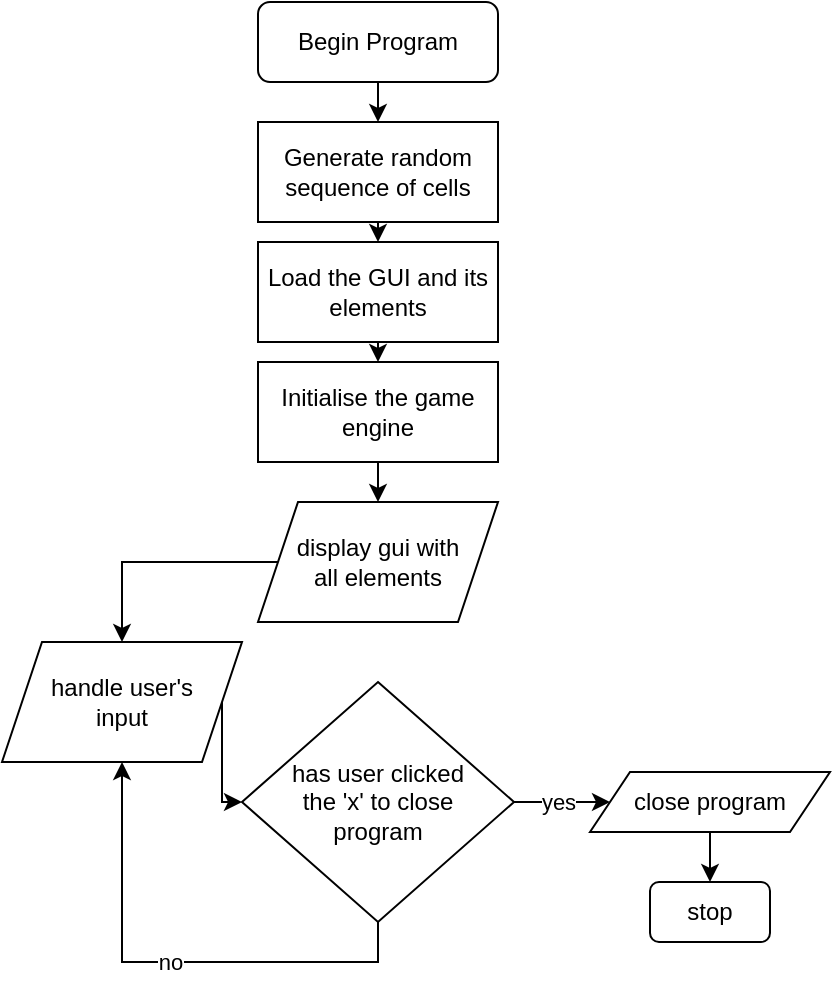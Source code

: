 <mxfile version="14.6.11" type="device"><diagram id="C5RBs43oDa-KdzZeNtuy" name="Page-1"><mxGraphModel dx="1422" dy="801" grid="1" gridSize="10" guides="1" tooltips="1" connect="1" arrows="1" fold="1" page="1" pageScale="1" pageWidth="827" pageHeight="1169" math="0" shadow="0"><root><mxCell id="WIyWlLk6GJQsqaUBKTNV-0"/><mxCell id="WIyWlLk6GJQsqaUBKTNV-1" parent="WIyWlLk6GJQsqaUBKTNV-0"/><mxCell id="IuT7VteaC-i6NPr9sJWm-8" style="edgeStyle=orthogonalEdgeStyle;rounded=0;orthogonalLoop=1;jettySize=auto;html=1;exitX=0.5;exitY=1;exitDx=0;exitDy=0;entryX=0.5;entryY=0;entryDx=0;entryDy=0;" edge="1" parent="WIyWlLk6GJQsqaUBKTNV-1" source="WIyWlLk6GJQsqaUBKTNV-3" target="IuT7VteaC-i6NPr9sJWm-4"><mxGeometry relative="1" as="geometry"/></mxCell><mxCell id="WIyWlLk6GJQsqaUBKTNV-3" value="Begin Program" style="rounded=1;whiteSpace=wrap;html=1;fontSize=12;glass=0;strokeWidth=1;shadow=0;" parent="WIyWlLk6GJQsqaUBKTNV-1" vertex="1"><mxGeometry x="354" y="30" width="120" height="40" as="geometry"/></mxCell><mxCell id="IuT7VteaC-i6NPr9sJWm-9" style="edgeStyle=orthogonalEdgeStyle;rounded=0;orthogonalLoop=1;jettySize=auto;html=1;exitX=0.5;exitY=1;exitDx=0;exitDy=0;entryX=0.5;entryY=0;entryDx=0;entryDy=0;" edge="1" parent="WIyWlLk6GJQsqaUBKTNV-1" source="IuT7VteaC-i6NPr9sJWm-4" target="IuT7VteaC-i6NPr9sJWm-5"><mxGeometry relative="1" as="geometry"/></mxCell><mxCell id="IuT7VteaC-i6NPr9sJWm-4" value="&lt;div&gt;Generate random sequence of cells&lt;br&gt;&lt;/div&gt;" style="rounded=0;whiteSpace=wrap;html=1;" vertex="1" parent="WIyWlLk6GJQsqaUBKTNV-1"><mxGeometry x="354" y="90" width="120" height="50" as="geometry"/></mxCell><mxCell id="IuT7VteaC-i6NPr9sJWm-10" style="edgeStyle=orthogonalEdgeStyle;rounded=0;orthogonalLoop=1;jettySize=auto;html=1;exitX=0.5;exitY=1;exitDx=0;exitDy=0;entryX=0.5;entryY=0;entryDx=0;entryDy=0;" edge="1" parent="WIyWlLk6GJQsqaUBKTNV-1" source="IuT7VteaC-i6NPr9sJWm-5" target="IuT7VteaC-i6NPr9sJWm-6"><mxGeometry relative="1" as="geometry"/></mxCell><mxCell id="IuT7VteaC-i6NPr9sJWm-5" value="Load the GUI and its elements" style="rounded=0;whiteSpace=wrap;html=1;" vertex="1" parent="WIyWlLk6GJQsqaUBKTNV-1"><mxGeometry x="354" y="150" width="120" height="50" as="geometry"/></mxCell><mxCell id="IuT7VteaC-i6NPr9sJWm-17" style="edgeStyle=orthogonalEdgeStyle;rounded=0;orthogonalLoop=1;jettySize=auto;html=1;exitX=0.5;exitY=1;exitDx=0;exitDy=0;entryX=0.5;entryY=0;entryDx=0;entryDy=0;" edge="1" parent="WIyWlLk6GJQsqaUBKTNV-1" source="IuT7VteaC-i6NPr9sJWm-6" target="IuT7VteaC-i6NPr9sJWm-16"><mxGeometry relative="1" as="geometry"/></mxCell><mxCell id="IuT7VteaC-i6NPr9sJWm-6" value="Initialise the game engine" style="rounded=0;whiteSpace=wrap;html=1;" vertex="1" parent="WIyWlLk6GJQsqaUBKTNV-1"><mxGeometry x="354" y="210" width="120" height="50" as="geometry"/></mxCell><mxCell id="IuT7VteaC-i6NPr9sJWm-26" style="edgeStyle=orthogonalEdgeStyle;rounded=0;orthogonalLoop=1;jettySize=auto;html=1;exitX=0;exitY=0.5;exitDx=0;exitDy=0;" edge="1" parent="WIyWlLk6GJQsqaUBKTNV-1" source="IuT7VteaC-i6NPr9sJWm-16" target="IuT7VteaC-i6NPr9sJWm-25"><mxGeometry relative="1" as="geometry"/></mxCell><mxCell id="IuT7VteaC-i6NPr9sJWm-16" value="&lt;div&gt;display gui with&lt;/div&gt;&lt;div&gt;all elements&lt;br&gt;&lt;/div&gt;" style="shape=parallelogram;perimeter=parallelogramPerimeter;whiteSpace=wrap;html=1;fixedSize=1;" vertex="1" parent="WIyWlLk6GJQsqaUBKTNV-1"><mxGeometry x="354" y="280" width="120" height="60" as="geometry"/></mxCell><mxCell id="IuT7VteaC-i6NPr9sJWm-21" value="yes" style="edgeStyle=orthogonalEdgeStyle;rounded=0;orthogonalLoop=1;jettySize=auto;html=1;exitX=1;exitY=0.5;exitDx=0;exitDy=0;entryX=0;entryY=0.5;entryDx=0;entryDy=0;" edge="1" parent="WIyWlLk6GJQsqaUBKTNV-1" source="IuT7VteaC-i6NPr9sJWm-18" target="IuT7VteaC-i6NPr9sJWm-20"><mxGeometry relative="1" as="geometry"/></mxCell><mxCell id="IuT7VteaC-i6NPr9sJWm-28" value="no" style="edgeStyle=orthogonalEdgeStyle;rounded=0;orthogonalLoop=1;jettySize=auto;html=1;exitX=0.5;exitY=1;exitDx=0;exitDy=0;entryX=0.5;entryY=1;entryDx=0;entryDy=0;" edge="1" parent="WIyWlLk6GJQsqaUBKTNV-1" source="IuT7VteaC-i6NPr9sJWm-18" target="IuT7VteaC-i6NPr9sJWm-25"><mxGeometry relative="1" as="geometry"/></mxCell><mxCell id="IuT7VteaC-i6NPr9sJWm-18" value="&lt;div&gt;has user clicked&lt;/div&gt;&lt;div&gt;the 'x' to close&lt;/div&gt;&lt;div&gt; program&lt;br&gt;&lt;/div&gt;" style="rhombus;whiteSpace=wrap;html=1;" vertex="1" parent="WIyWlLk6GJQsqaUBKTNV-1"><mxGeometry x="346" y="370" width="136" height="120" as="geometry"/></mxCell><mxCell id="IuT7VteaC-i6NPr9sJWm-30" style="edgeStyle=orthogonalEdgeStyle;rounded=0;orthogonalLoop=1;jettySize=auto;html=1;exitX=0.5;exitY=1;exitDx=0;exitDy=0;entryX=0.5;entryY=0;entryDx=0;entryDy=0;" edge="1" parent="WIyWlLk6GJQsqaUBKTNV-1" source="IuT7VteaC-i6NPr9sJWm-20" target="IuT7VteaC-i6NPr9sJWm-22"><mxGeometry relative="1" as="geometry"/></mxCell><mxCell id="IuT7VteaC-i6NPr9sJWm-20" value="close program" style="shape=parallelogram;perimeter=parallelogramPerimeter;whiteSpace=wrap;html=1;fixedSize=1;" vertex="1" parent="WIyWlLk6GJQsqaUBKTNV-1"><mxGeometry x="520" y="415" width="120" height="30" as="geometry"/></mxCell><mxCell id="IuT7VteaC-i6NPr9sJWm-22" value="stop" style="rounded=1;whiteSpace=wrap;html=1;" vertex="1" parent="WIyWlLk6GJQsqaUBKTNV-1"><mxGeometry x="550" y="470" width="60" height="30" as="geometry"/></mxCell><mxCell id="IuT7VteaC-i6NPr9sJWm-27" style="edgeStyle=orthogonalEdgeStyle;rounded=0;orthogonalLoop=1;jettySize=auto;html=1;exitX=1;exitY=0.5;exitDx=0;exitDy=0;entryX=0;entryY=0.5;entryDx=0;entryDy=0;" edge="1" parent="WIyWlLk6GJQsqaUBKTNV-1" source="IuT7VteaC-i6NPr9sJWm-25" target="IuT7VteaC-i6NPr9sJWm-18"><mxGeometry relative="1" as="geometry"/></mxCell><mxCell id="IuT7VteaC-i6NPr9sJWm-25" value="&lt;div&gt;handle user's&lt;/div&gt;&lt;div&gt;input&lt;br&gt;&lt;/div&gt;" style="shape=parallelogram;perimeter=parallelogramPerimeter;whiteSpace=wrap;html=1;fixedSize=1;" vertex="1" parent="WIyWlLk6GJQsqaUBKTNV-1"><mxGeometry x="226" y="350" width="120" height="60" as="geometry"/></mxCell></root></mxGraphModel></diagram></mxfile>